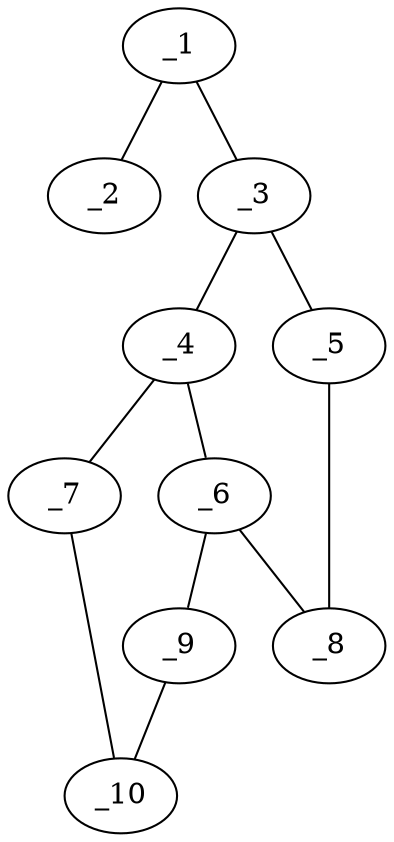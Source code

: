 graph molid370399 {
	_1	 [charge=0,
		chem=5,
		symbol="S  ",
		x="2.9781",
		y="1.1806"];
	_2	 [charge=0,
		chem=1,
		symbol="C  ",
		x=2,
		y="1.3885"];
	_1 -- _2	 [valence=1];
	_3	 [charge=0,
		chem=1,
		symbol="C  ",
		x="3.2872",
		y="0.2295"];
	_1 -- _3	 [valence=1];
	_4	 [charge=0,
		chem=4,
		symbol="N  ",
		x="4.2382",
		y="-0.0795"];
	_3 -- _4	 [valence=1];
	_5	 [charge=0,
		chem=4,
		symbol="N  ",
		x="2.6994",
		y="-0.5795"];
	_3 -- _5	 [valence=2];
	_6	 [charge=0,
		chem=1,
		symbol="C  ",
		x="4.2382",
		y="-1.0795"];
	_4 -- _6	 [valence=1];
	_7	 [charge=0,
		chem=4,
		symbol="N  ",
		x="5.1893",
		y="0.2295"];
	_4 -- _7	 [valence=1];
	_8	 [charge=0,
		chem=4,
		symbol="N  ",
		x="3.2872",
		y="-1.3885"];
	_5 -- _8	 [valence=1];
	_6 -- _8	 [valence=2];
	_9	 [charge=0,
		chem=4,
		symbol="N  ",
		x="5.1893",
		y="-1.3885"];
	_6 -- _9	 [valence=1];
	_10	 [charge=0,
		chem=1,
		symbol="C  ",
		x="5.7771",
		y="-0.5795"];
	_7 -- _10	 [valence=2];
	_9 -- _10	 [valence=1];
}
